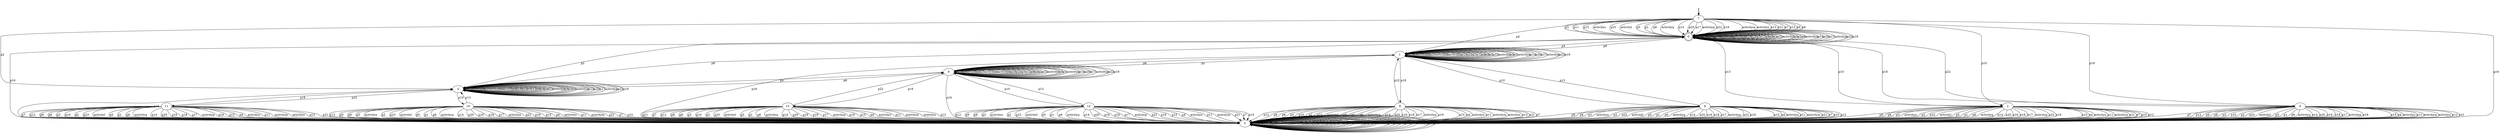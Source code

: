 digraph {
	fake7 [style=invisible]
	0 [shape=doublecircle]
	1
	2
	3
	4
	5
	6
	7 [root=true]
	8
	9
	10
	11
	12
	13
	fake7 -> 7 [style=bold]
	0 -> 0 [label=p15]
	0 -> 1 [label=p4]
	0 -> 0 [label=activityo]
	0 -> 0 [label=p11]
	0 -> 0 [label=activitym]
	0 -> 0 [label=activityn]
	0 -> 0 [label=p13]
	0 -> 0 [label=p21]
	0 -> 0 [label=p7]
	0 -> 0 [label=p12]
	0 -> 0 [label=p9]
	0 -> 0 [label=p8]
	0 -> 0 [label=p3]
	0 -> 2 [label=p10]
	0 -> 3 [label=p2]
	0 -> 0 [label=p23]
	0 -> 0 [label=activityl]
	0 -> 0 [label=p5]
	0 -> 0 [label=p1]
	0 -> 0 [label=p6]
	0 -> 0 [label=activityq]
	0 -> 0 [label=p14]
	0 -> 0 [label=p20]
	0 -> 5 [label=p16]
	0 -> 4 [label=p18]
	0 -> 0 [label=p17]
	0 -> 0 [label=activityp]
	0 -> 0 [label=p22]
	0 -> 0 [label=p19]
	1 -> 1 [label=p15]
	1 -> 1 [label=p4]
	1 -> 1 [label=activityo]
	1 -> 1 [label=p11]
	1 -> 1 [label=activitym]
	1 -> 1 [label=activityn]
	1 -> 1 [label=p13]
	1 -> 1 [label=p21]
	1 -> 1 [label=p7]
	1 -> 1 [label=p12]
	1 -> 1 [label=p9]
	1 -> 1 [label=p8]
	1 -> 1 [label=p3]
	1 -> 8 [label=p10]
	1 -> 6 [label=p2]
	1 -> 1 [label=p23]
	1 -> 1 [label=activityl]
	1 -> 1 [label=p5]
	1 -> 1 [label=p1]
	1 -> 0 [label=p6]
	1 -> 1 [label=activityq]
	1 -> 1 [label=p14]
	1 -> 1 [label=p20]
	1 -> 5 [label=p16]
	1 -> 9 [label=p18]
	1 -> 1 [label=p17]
	1 -> 1 [label=activityp]
	1 -> 1 [label=p22]
	1 -> 1 [label=p19]
	2 -> 5 [label=p15]
	2 -> 5 [label=p4]
	2 -> 5 [label=activityo]
	2 -> 5 [label=p11]
	2 -> 5 [label=activitym]
	2 -> 0 [label=p13]
	2 -> 5 [label=p21]
	2 -> 5 [label=p7]
	2 -> 5 [label=p10]
	2 -> 5 [label=p12]
	2 -> 5 [label=p9]
	2 -> 5 [label=p8]
	2 -> 5 [label=p3]
	2 -> 5 [label=activityn]
	2 -> 5 [label=p2]
	2 -> 5 [label=p23]
	2 -> 5 [label=activityl]
	2 -> 5 [label=p5]
	2 -> 5 [label=p1]
	2 -> 5 [label=p6]
	2 -> 5 [label=activityq]
	2 -> 5 [label=p14]
	2 -> 5 [label=p20]
	2 -> 5 [label=p16]
	2 -> 5 [label=p18]
	2 -> 5 [label=p17]
	2 -> 5 [label=activityp]
	2 -> 5 [label=p22]
	2 -> 5 [label=p19]
	3 -> 3 [label=p15]
	3 -> 6 [label=p4]
	3 -> 3 [label=activityo]
	3 -> 3 [label=p11]
	3 -> 3 [label=activitym]
	3 -> 3 [label=activityn]
	3 -> 3 [label=p13]
	3 -> 3 [label=p21]
	3 -> 3 [label=p7]
	3 -> 3 [label=p12]
	3 -> 3 [label=p9]
	3 -> 0 [label=p8]
	3 -> 3 [label=p3]
	3 -> 10 [label=p10]
	3 -> 3 [label=p2]
	3 -> 3 [label=p23]
	3 -> 3 [label=activityl]
	3 -> 3 [label=p5]
	3 -> 3 [label=p1]
	3 -> 3 [label=p6]
	3 -> 3 [label=activityq]
	3 -> 3 [label=p14]
	3 -> 3 [label=p20]
	3 -> 5 [label=p16]
	3 -> 11 [label=p18]
	3 -> 3 [label=p17]
	3 -> 3 [label=activityp]
	3 -> 3 [label=p22]
	3 -> 3 [label=p19]
	4 -> 5 [label=p15]
	4 -> 5 [label=p4]
	4 -> 5 [label=activityo]
	4 -> 5 [label=p11]
	4 -> 5 [label=activitym]
	4 -> 5 [label=activityn]
	4 -> 5 [label=p13]
	4 -> 5 [label=p21]
	4 -> 5 [label=p7]
	4 -> 5 [label=p12]
	4 -> 5 [label=p9]
	4 -> 5 [label=p8]
	4 -> 5 [label=p3]
	4 -> 5 [label=p10]
	4 -> 5 [label=p2]
	4 -> 5 [label=p23]
	4 -> 5 [label=activityl]
	4 -> 5 [label=p5]
	4 -> 5 [label=p1]
	4 -> 5 [label=p6]
	4 -> 5 [label=activityq]
	4 -> 5 [label=p14]
	4 -> 5 [label=p20]
	4 -> 5 [label=p16]
	4 -> 5 [label=p18]
	4 -> 5 [label=p17]
	4 -> 5 [label=activityp]
	4 -> 0 [label=p22]
	4 -> 5 [label=p19]
	5 -> 5 [label=p15]
	5 -> 5 [label=p4]
	5 -> 5 [label=activityo]
	5 -> 5 [label=p11]
	5 -> 5 [label=activitym]
	5 -> 5 [label=activityn]
	5 -> 5 [label=p13]
	5 -> 5 [label=p21]
	5 -> 5 [label=p7]
	5 -> 5 [label=p12]
	5 -> 5 [label=p9]
	5 -> 5 [label=p8]
	5 -> 5 [label=p3]
	5 -> 5 [label=p10]
	5 -> 5 [label=p2]
	5 -> 5 [label=p23]
	5 -> 5 [label=activityl]
	5 -> 5 [label=p5]
	5 -> 5 [label=p1]
	5 -> 5 [label=p6]
	5 -> 5 [label=activityq]
	5 -> 5 [label=p14]
	5 -> 5 [label=p20]
	5 -> 5 [label=p16]
	5 -> 5 [label=p18]
	5 -> 5 [label=p17]
	5 -> 5 [label=activityp]
	5 -> 5 [label=p22]
	5 -> 5 [label=p19]
	6 -> 6 [label=p15]
	6 -> 6 [label=p4]
	6 -> 6 [label=activityo]
	6 -> 6 [label=p11]
	6 -> 6 [label=activitym]
	6 -> 6 [label=activityn]
	6 -> 6 [label=p13]
	6 -> 6 [label=p21]
	6 -> 6 [label=p7]
	6 -> 6 [label=p12]
	6 -> 6 [label=p9]
	6 -> 1 [label=p8]
	6 -> 6 [label=p3]
	6 -> 12 [label=p10]
	6 -> 6 [label=p2]
	6 -> 6 [label=p23]
	6 -> 6 [label=activityl]
	6 -> 6 [label=p5]
	6 -> 6 [label=p1]
	6 -> 3 [label=p6]
	6 -> 6 [label=activityq]
	6 -> 6 [label=p14]
	6 -> 6 [label=p20]
	6 -> 5 [label=p16]
	6 -> 13 [label=p18]
	6 -> 6 [label=p17]
	6 -> 6 [label=activityp]
	6 -> 6 [label=p22]
	6 -> 6 [label=p19]
	7 -> 0 [label=activitym]
	7 -> 0 [label=activityn]
	7 -> 0 [label=p13]
	7 -> 0 [label=p21]
	7 -> 0 [label=p7]
	7 -> 2 [label=p10]
	7 -> 0 [label=p12]
	7 -> 0 [label=p9]
	7 -> 0 [label=p8]
	7 -> 0 [label=p3]
	7 -> 0 [label=p11]
	7 -> 1 [label=p4]
	7 -> 0 [label=p15]
	7 -> 0 [label=activityo]
	7 -> 3 [label=p2]
	7 -> 0 [label=p23]
	7 -> 0 [label=activityl]
	7 -> 0 [label=p5]
	7 -> 0 [label=p1]
	7 -> 0 [label=p6]
	7 -> 0 [label=activityq]
	7 -> 0 [label=p14]
	7 -> 4 [label=p18]
	7 -> 5 [label=p16]
	7 -> 0 [label=p20]
	7 -> 0 [label=p17]
	7 -> 0 [label=activityp]
	7 -> 0 [label=p22]
	7 -> 0 [label=p19]
	8 -> 5 [label=p15]
	8 -> 5 [label=p4]
	8 -> 5 [label=activityo]
	8 -> 5 [label=p11]
	8 -> 5 [label=activitym]
	8 -> 1 [label=p13]
	8 -> 5 [label=p21]
	8 -> 5 [label=p7]
	8 -> 5 [label=p10]
	8 -> 5 [label=p12]
	8 -> 5 [label=p9]
	8 -> 5 [label=p8]
	8 -> 5 [label=p3]
	8 -> 5 [label=activityn]
	8 -> 5 [label=p2]
	8 -> 5 [label=p23]
	8 -> 5 [label=activityl]
	8 -> 5 [label=p5]
	8 -> 5 [label=p1]
	8 -> 5 [label=p6]
	8 -> 5 [label=activityq]
	8 -> 5 [label=p14]
	8 -> 5 [label=p20]
	8 -> 5 [label=p16]
	8 -> 5 [label=p18]
	8 -> 5 [label=p17]
	8 -> 5 [label=activityp]
	8 -> 5 [label=p22]
	8 -> 5 [label=p19]
	9 -> 5 [label=p15]
	9 -> 5 [label=p4]
	9 -> 5 [label=activityo]
	9 -> 5 [label=p11]
	9 -> 5 [label=activitym]
	9 -> 5 [label=activityn]
	9 -> 5 [label=p13]
	9 -> 5 [label=p21]
	9 -> 5 [label=p7]
	9 -> 5 [label=p12]
	9 -> 5 [label=p9]
	9 -> 5 [label=p8]
	9 -> 5 [label=p3]
	9 -> 5 [label=p10]
	9 -> 5 [label=p2]
	9 -> 5 [label=p23]
	9 -> 5 [label=activityl]
	9 -> 5 [label=p5]
	9 -> 5 [label=p1]
	9 -> 5 [label=p6]
	9 -> 5 [label=activityq]
	9 -> 5 [label=p14]
	9 -> 5 [label=p20]
	9 -> 5 [label=p16]
	9 -> 5 [label=p18]
	9 -> 5 [label=p17]
	9 -> 5 [label=activityp]
	9 -> 1 [label=p22]
	9 -> 5 [label=p19]
	10 -> 5 [label=p15]
	10 -> 5 [label=p4]
	10 -> 5 [label=activityo]
	10 -> 5 [label=p11]
	10 -> 5 [label=activitym]
	10 -> 3 [label=p13]
	10 -> 5 [label=p21]
	10 -> 5 [label=p7]
	10 -> 5 [label=p10]
	10 -> 5 [label=p12]
	10 -> 5 [label=p9]
	10 -> 5 [label=p8]
	10 -> 5 [label=p3]
	10 -> 5 [label=activityn]
	10 -> 5 [label=p2]
	10 -> 5 [label=p23]
	10 -> 5 [label=activityl]
	10 -> 5 [label=p5]
	10 -> 5 [label=p1]
	10 -> 5 [label=p6]
	10 -> 5 [label=activityq]
	10 -> 5 [label=p14]
	10 -> 5 [label=p20]
	10 -> 5 [label=p16]
	10 -> 5 [label=p18]
	10 -> 5 [label=p17]
	10 -> 5 [label=activityp]
	10 -> 5 [label=p22]
	10 -> 5 [label=p19]
	11 -> 5 [label=p15]
	11 -> 5 [label=p4]
	11 -> 5 [label=activityo]
	11 -> 5 [label=p11]
	11 -> 5 [label=activitym]
	11 -> 5 [label=activityn]
	11 -> 5 [label=p13]
	11 -> 5 [label=p21]
	11 -> 5 [label=p7]
	11 -> 5 [label=p12]
	11 -> 5 [label=p9]
	11 -> 5 [label=p8]
	11 -> 5 [label=p3]
	11 -> 5 [label=p10]
	11 -> 5 [label=p2]
	11 -> 5 [label=p23]
	11 -> 5 [label=activityl]
	11 -> 5 [label=p5]
	11 -> 5 [label=p1]
	11 -> 5 [label=p6]
	11 -> 5 [label=activityq]
	11 -> 5 [label=p14]
	11 -> 5 [label=p20]
	11 -> 5 [label=p16]
	11 -> 5 [label=p18]
	11 -> 5 [label=p17]
	11 -> 5 [label=activityp]
	11 -> 3 [label=p22]
	11 -> 5 [label=p19]
	12 -> 5 [label=p15]
	12 -> 5 [label=p4]
	12 -> 5 [label=activityo]
	12 -> 5 [label=p11]
	12 -> 5 [label=activitym]
	12 -> 6 [label=p13]
	12 -> 5 [label=p21]
	12 -> 5 [label=p7]
	12 -> 5 [label=p10]
	12 -> 5 [label=p12]
	12 -> 5 [label=p9]
	12 -> 5 [label=p8]
	12 -> 5 [label=p3]
	12 -> 5 [label=activityn]
	12 -> 5 [label=p2]
	12 -> 5 [label=p23]
	12 -> 5 [label=activityl]
	12 -> 5 [label=p5]
	12 -> 5 [label=p1]
	12 -> 5 [label=p6]
	12 -> 5 [label=activityq]
	12 -> 5 [label=p14]
	12 -> 5 [label=p20]
	12 -> 5 [label=p16]
	12 -> 5 [label=p18]
	12 -> 5 [label=p17]
	12 -> 5 [label=activityp]
	12 -> 5 [label=p22]
	12 -> 5 [label=p19]
	13 -> 5 [label=p15]
	13 -> 5 [label=p4]
	13 -> 5 [label=activityo]
	13 -> 5 [label=p11]
	13 -> 5 [label=activitym]
	13 -> 5 [label=activityn]
	13 -> 5 [label=p13]
	13 -> 5 [label=p21]
	13 -> 5 [label=p7]
	13 -> 5 [label=p12]
	13 -> 5 [label=p9]
	13 -> 5 [label=p8]
	13 -> 5 [label=p3]
	13 -> 5 [label=p10]
	13 -> 5 [label=p2]
	13 -> 5 [label=p23]
	13 -> 5 [label=activityl]
	13 -> 5 [label=p5]
	13 -> 5 [label=p1]
	13 -> 5 [label=p6]
	13 -> 5 [label=activityq]
	13 -> 5 [label=p14]
	13 -> 5 [label=p20]
	13 -> 5 [label=p16]
	13 -> 5 [label=p18]
	13 -> 5 [label=p17]
	13 -> 5 [label=activityp]
	13 -> 6 [label=p22]
	13 -> 5 [label=p19]
}
